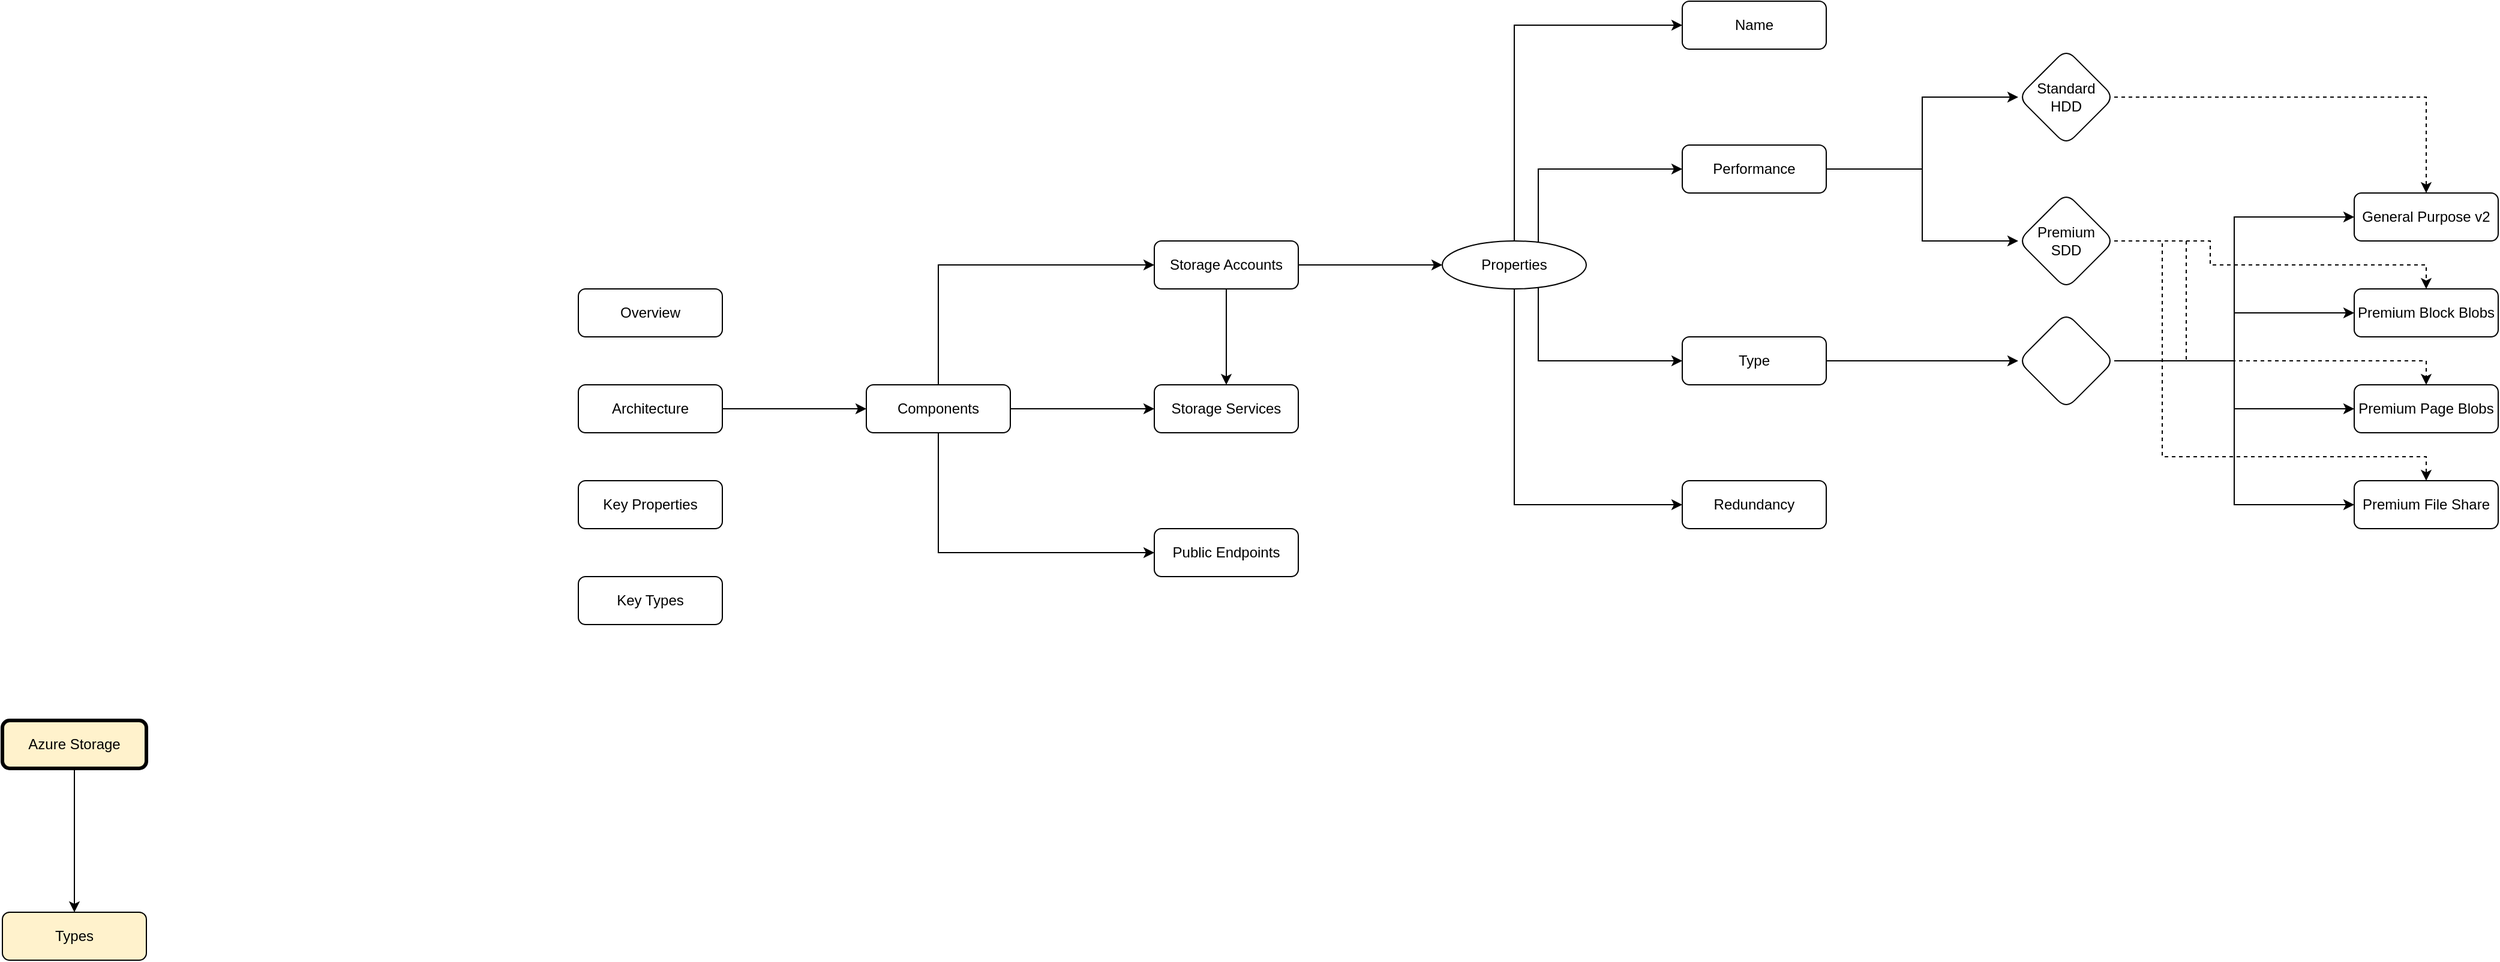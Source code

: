 <mxfile version="24.9.1" pages="3">
  <diagram name="Page-1" id="glysZnFxbkq1BgOJw1s-">
    <mxGraphModel dx="2074" dy="2032" grid="1" gridSize="10" guides="1" tooltips="1" connect="1" arrows="1" fold="1" page="1" pageScale="1" pageWidth="1100" pageHeight="850" math="0" shadow="0">
      <root>
        <mxCell id="0" />
        <mxCell id="1" parent="0" />
        <mxCell id="zMTPzyj43wh1Darj2Y3F-7" value="" style="edgeStyle=orthogonalEdgeStyle;rounded=0;orthogonalLoop=1;jettySize=auto;html=1;fontFamily=Helvetica;fontSize=12;fontColor=default;" edge="1" parent="1" source="zMTPzyj43wh1Darj2Y3F-1" target="zMTPzyj43wh1Darj2Y3F-6">
          <mxGeometry relative="1" as="geometry" />
        </mxCell>
        <mxCell id="zMTPzyj43wh1Darj2Y3F-1" value="Azure Storage" style="rounded=1;whiteSpace=wrap;html=1;fillColor=#fff2cc;strokeColor=#000000;strokeWidth=3;" vertex="1" parent="1">
          <mxGeometry x="480" y="360" width="120" height="40" as="geometry" />
        </mxCell>
        <mxCell id="zMTPzyj43wh1Darj2Y3F-2" value="Overview" style="rounded=1;whiteSpace=wrap;html=1;" vertex="1" parent="1">
          <mxGeometry x="960" width="120" height="40" as="geometry" />
        </mxCell>
        <mxCell id="zMTPzyj43wh1Darj2Y3F-9" value="" style="edgeStyle=orthogonalEdgeStyle;rounded=0;orthogonalLoop=1;jettySize=auto;html=1;fontFamily=Helvetica;fontSize=12;fontColor=default;" edge="1" parent="1" source="zMTPzyj43wh1Darj2Y3F-3" target="zMTPzyj43wh1Darj2Y3F-8">
          <mxGeometry relative="1" as="geometry" />
        </mxCell>
        <mxCell id="zMTPzyj43wh1Darj2Y3F-3" value="Architecture" style="rounded=1;whiteSpace=wrap;html=1;" vertex="1" parent="1">
          <mxGeometry x="960" y="80" width="120" height="40" as="geometry" />
        </mxCell>
        <mxCell id="zMTPzyj43wh1Darj2Y3F-4" value="Key Properties" style="rounded=1;whiteSpace=wrap;html=1;" vertex="1" parent="1">
          <mxGeometry x="960" y="160" width="120" height="40" as="geometry" />
        </mxCell>
        <mxCell id="zMTPzyj43wh1Darj2Y3F-5" value="Key Types" style="rounded=1;whiteSpace=wrap;html=1;" vertex="1" parent="1">
          <mxGeometry x="960" y="240" width="120" height="40" as="geometry" />
        </mxCell>
        <mxCell id="zMTPzyj43wh1Darj2Y3F-6" value="Types" style="whiteSpace=wrap;html=1;fillColor=#fff2cc;strokeColor=#000000;rounded=1;strokeWidth=1;" vertex="1" parent="1">
          <mxGeometry x="480" y="520" width="120" height="40" as="geometry" />
        </mxCell>
        <mxCell id="zMTPzyj43wh1Darj2Y3F-11" value="" style="edgeStyle=orthogonalEdgeStyle;rounded=0;orthogonalLoop=1;jettySize=auto;html=1;fontFamily=Helvetica;fontSize=12;fontColor=default;" edge="1" parent="1" source="zMTPzyj43wh1Darj2Y3F-8" target="zMTPzyj43wh1Darj2Y3F-10">
          <mxGeometry relative="1" as="geometry">
            <Array as="points">
              <mxPoint x="1260" y="-20" />
            </Array>
          </mxGeometry>
        </mxCell>
        <mxCell id="zMTPzyj43wh1Darj2Y3F-14" style="edgeStyle=orthogonalEdgeStyle;rounded=0;orthogonalLoop=1;jettySize=auto;html=1;fontFamily=Helvetica;fontSize=12;fontColor=default;" edge="1" parent="1" source="zMTPzyj43wh1Darj2Y3F-8" target="zMTPzyj43wh1Darj2Y3F-12">
          <mxGeometry relative="1" as="geometry" />
        </mxCell>
        <mxCell id="zMTPzyj43wh1Darj2Y3F-17" style="edgeStyle=orthogonalEdgeStyle;rounded=0;orthogonalLoop=1;jettySize=auto;html=1;entryX=0;entryY=0.5;entryDx=0;entryDy=0;fontFamily=Helvetica;fontSize=12;fontColor=default;" edge="1" parent="1" source="zMTPzyj43wh1Darj2Y3F-8" target="zMTPzyj43wh1Darj2Y3F-15">
          <mxGeometry relative="1" as="geometry">
            <Array as="points">
              <mxPoint x="1260" y="220" />
            </Array>
          </mxGeometry>
        </mxCell>
        <mxCell id="zMTPzyj43wh1Darj2Y3F-8" value="Components" style="whiteSpace=wrap;html=1;rounded=1;" vertex="1" parent="1">
          <mxGeometry x="1200" y="80" width="120" height="40" as="geometry" />
        </mxCell>
        <mxCell id="zMTPzyj43wh1Darj2Y3F-13" style="edgeStyle=orthogonalEdgeStyle;rounded=0;orthogonalLoop=1;jettySize=auto;html=1;fontFamily=Helvetica;fontSize=12;fontColor=default;" edge="1" parent="1" source="zMTPzyj43wh1Darj2Y3F-10" target="zMTPzyj43wh1Darj2Y3F-12">
          <mxGeometry relative="1" as="geometry" />
        </mxCell>
        <mxCell id="zMTPzyj43wh1Darj2Y3F-19" value="" style="edgeStyle=orthogonalEdgeStyle;rounded=0;orthogonalLoop=1;jettySize=auto;html=1;fontFamily=Helvetica;fontSize=12;fontColor=default;" edge="1" parent="1" source="zMTPzyj43wh1Darj2Y3F-10" target="zMTPzyj43wh1Darj2Y3F-18">
          <mxGeometry relative="1" as="geometry" />
        </mxCell>
        <mxCell id="zMTPzyj43wh1Darj2Y3F-10" value="Storage Accounts" style="whiteSpace=wrap;html=1;rounded=1;" vertex="1" parent="1">
          <mxGeometry x="1440" y="-40" width="120" height="40" as="geometry" />
        </mxCell>
        <mxCell id="zMTPzyj43wh1Darj2Y3F-12" value="Storage Services" style="whiteSpace=wrap;html=1;rounded=1;" vertex="1" parent="1">
          <mxGeometry x="1440" y="80" width="120" height="40" as="geometry" />
        </mxCell>
        <mxCell id="zMTPzyj43wh1Darj2Y3F-15" value="Public Endpoints" style="whiteSpace=wrap;html=1;rounded=1;" vertex="1" parent="1">
          <mxGeometry x="1440" y="200" width="120" height="40" as="geometry" />
        </mxCell>
        <mxCell id="zMTPzyj43wh1Darj2Y3F-25" style="edgeStyle=orthogonalEdgeStyle;rounded=0;orthogonalLoop=1;jettySize=auto;html=1;entryX=0;entryY=0.5;entryDx=0;entryDy=0;fontFamily=Helvetica;fontSize=12;fontColor=default;" edge="1" parent="1" source="zMTPzyj43wh1Darj2Y3F-18" target="zMTPzyj43wh1Darj2Y3F-20">
          <mxGeometry relative="1" as="geometry">
            <Array as="points">
              <mxPoint x="1740" y="-220" />
            </Array>
          </mxGeometry>
        </mxCell>
        <mxCell id="zMTPzyj43wh1Darj2Y3F-26" style="edgeStyle=orthogonalEdgeStyle;rounded=0;orthogonalLoop=1;jettySize=auto;html=1;entryX=0;entryY=0.5;entryDx=0;entryDy=0;fontFamily=Helvetica;fontSize=12;fontColor=default;" edge="1" parent="1" source="zMTPzyj43wh1Darj2Y3F-18" target="zMTPzyj43wh1Darj2Y3F-22">
          <mxGeometry relative="1" as="geometry">
            <Array as="points">
              <mxPoint x="1760" y="-100" />
            </Array>
          </mxGeometry>
        </mxCell>
        <mxCell id="zMTPzyj43wh1Darj2Y3F-27" style="edgeStyle=orthogonalEdgeStyle;rounded=0;orthogonalLoop=1;jettySize=auto;html=1;entryX=0;entryY=0.5;entryDx=0;entryDy=0;fontFamily=Helvetica;fontSize=12;fontColor=default;" edge="1" parent="1" source="zMTPzyj43wh1Darj2Y3F-18" target="zMTPzyj43wh1Darj2Y3F-23">
          <mxGeometry relative="1" as="geometry">
            <Array as="points">
              <mxPoint x="1760" y="60" />
            </Array>
          </mxGeometry>
        </mxCell>
        <mxCell id="zMTPzyj43wh1Darj2Y3F-28" style="edgeStyle=orthogonalEdgeStyle;rounded=0;orthogonalLoop=1;jettySize=auto;html=1;entryX=0;entryY=0.5;entryDx=0;entryDy=0;fontFamily=Helvetica;fontSize=12;fontColor=default;" edge="1" parent="1" source="zMTPzyj43wh1Darj2Y3F-18" target="zMTPzyj43wh1Darj2Y3F-24">
          <mxGeometry relative="1" as="geometry">
            <Array as="points">
              <mxPoint x="1740" y="180" />
            </Array>
          </mxGeometry>
        </mxCell>
        <mxCell id="zMTPzyj43wh1Darj2Y3F-18" value="Properties" style="ellipse;whiteSpace=wrap;html=1;rounded=1;" vertex="1" parent="1">
          <mxGeometry x="1680" y="-40" width="120" height="40" as="geometry" />
        </mxCell>
        <mxCell id="zMTPzyj43wh1Darj2Y3F-20" value="Name" style="whiteSpace=wrap;html=1;rounded=1;" vertex="1" parent="1">
          <mxGeometry x="1880" y="-240" width="120" height="40" as="geometry" />
        </mxCell>
        <mxCell id="zMTPzyj43wh1Darj2Y3F-30" value="" style="edgeStyle=orthogonalEdgeStyle;rounded=0;orthogonalLoop=1;jettySize=auto;html=1;fontFamily=Helvetica;fontSize=12;fontColor=default;" edge="1" parent="1" source="zMTPzyj43wh1Darj2Y3F-22" target="zMTPzyj43wh1Darj2Y3F-29">
          <mxGeometry relative="1" as="geometry" />
        </mxCell>
        <mxCell id="zMTPzyj43wh1Darj2Y3F-32" value="" style="edgeStyle=orthogonalEdgeStyle;rounded=0;orthogonalLoop=1;jettySize=auto;html=1;fontFamily=Helvetica;fontSize=12;fontColor=default;" edge="1" parent="1" source="zMTPzyj43wh1Darj2Y3F-22" target="zMTPzyj43wh1Darj2Y3F-31">
          <mxGeometry relative="1" as="geometry" />
        </mxCell>
        <mxCell id="zMTPzyj43wh1Darj2Y3F-22" value="Performance" style="whiteSpace=wrap;html=1;rounded=1;" vertex="1" parent="1">
          <mxGeometry x="1880" y="-120" width="120" height="40" as="geometry" />
        </mxCell>
        <mxCell id="zMTPzyj43wh1Darj2Y3F-34" value="" style="edgeStyle=orthogonalEdgeStyle;rounded=0;orthogonalLoop=1;jettySize=auto;html=1;fontFamily=Helvetica;fontSize=12;fontColor=default;" edge="1" parent="1" source="zMTPzyj43wh1Darj2Y3F-23" target="zMTPzyj43wh1Darj2Y3F-33">
          <mxGeometry relative="1" as="geometry" />
        </mxCell>
        <mxCell id="zMTPzyj43wh1Darj2Y3F-23" value="Type" style="whiteSpace=wrap;html=1;rounded=1;" vertex="1" parent="1">
          <mxGeometry x="1880" y="40" width="120" height="40" as="geometry" />
        </mxCell>
        <mxCell id="zMTPzyj43wh1Darj2Y3F-24" value="Redundancy" style="whiteSpace=wrap;html=1;rounded=1;" vertex="1" parent="1">
          <mxGeometry x="1880" y="160" width="120" height="40" as="geometry" />
        </mxCell>
        <mxCell id="zMTPzyj43wh1Darj2Y3F-45" style="edgeStyle=orthogonalEdgeStyle;rounded=0;orthogonalLoop=1;jettySize=auto;html=1;entryX=0.5;entryY=0;entryDx=0;entryDy=0;fontFamily=Helvetica;fontSize=12;fontColor=default;dashed=1;" edge="1" parent="1" source="zMTPzyj43wh1Darj2Y3F-29" target="zMTPzyj43wh1Darj2Y3F-35">
          <mxGeometry relative="1" as="geometry" />
        </mxCell>
        <mxCell id="zMTPzyj43wh1Darj2Y3F-29" value="Standard&lt;br&gt;HDD" style="rhombus;whiteSpace=wrap;html=1;rounded=1;" vertex="1" parent="1">
          <mxGeometry x="2160" y="-200" width="80" height="80" as="geometry" />
        </mxCell>
        <mxCell id="zMTPzyj43wh1Darj2Y3F-46" style="edgeStyle=orthogonalEdgeStyle;rounded=0;orthogonalLoop=1;jettySize=auto;html=1;entryX=0.5;entryY=0;entryDx=0;entryDy=0;fontFamily=Helvetica;fontSize=12;fontColor=default;exitX=1;exitY=0.5;exitDx=0;exitDy=0;jumpStyle=arc;dashed=1;" edge="1" parent="1" source="zMTPzyj43wh1Darj2Y3F-31" target="zMTPzyj43wh1Darj2Y3F-38">
          <mxGeometry relative="1" as="geometry">
            <Array as="points">
              <mxPoint x="2320" y="-40" />
              <mxPoint x="2320" y="-20" />
              <mxPoint x="2500" y="-20" />
            </Array>
          </mxGeometry>
        </mxCell>
        <mxCell id="zMTPzyj43wh1Darj2Y3F-47" style="edgeStyle=orthogonalEdgeStyle;rounded=0;orthogonalLoop=1;jettySize=auto;html=1;fontFamily=Helvetica;fontSize=12;fontColor=default;jumpStyle=arc;dashed=1;" edge="1" parent="1" source="zMTPzyj43wh1Darj2Y3F-31" target="zMTPzyj43wh1Darj2Y3F-39">
          <mxGeometry relative="1" as="geometry">
            <Array as="points">
              <mxPoint x="2300" y="-40" />
              <mxPoint x="2300" y="60" />
              <mxPoint x="2500" y="60" />
            </Array>
          </mxGeometry>
        </mxCell>
        <mxCell id="zMTPzyj43wh1Darj2Y3F-48" style="edgeStyle=orthogonalEdgeStyle;rounded=0;orthogonalLoop=1;jettySize=auto;html=1;fontFamily=Helvetica;fontSize=12;fontColor=default;jumpStyle=arc;dashed=1;jumpSize=96;" edge="1" parent="1" source="zMTPzyj43wh1Darj2Y3F-31" target="zMTPzyj43wh1Darj2Y3F-40">
          <mxGeometry relative="1" as="geometry">
            <Array as="points">
              <mxPoint x="2280" y="-40" />
              <mxPoint x="2280" y="140" />
              <mxPoint x="2500" y="140" />
            </Array>
          </mxGeometry>
        </mxCell>
        <mxCell id="zMTPzyj43wh1Darj2Y3F-31" value="Premium &lt;br&gt;SDD" style="rhombus;whiteSpace=wrap;html=1;rounded=1;" vertex="1" parent="1">
          <mxGeometry x="2160" y="-80" width="80" height="80" as="geometry" />
        </mxCell>
        <mxCell id="zMTPzyj43wh1Darj2Y3F-41" style="edgeStyle=orthogonalEdgeStyle;rounded=0;orthogonalLoop=1;jettySize=auto;html=1;entryX=0;entryY=0.5;entryDx=0;entryDy=0;fontFamily=Helvetica;fontSize=12;fontColor=default;" edge="1" parent="1" source="zMTPzyj43wh1Darj2Y3F-33" target="zMTPzyj43wh1Darj2Y3F-35">
          <mxGeometry relative="1" as="geometry" />
        </mxCell>
        <mxCell id="zMTPzyj43wh1Darj2Y3F-42" style="edgeStyle=orthogonalEdgeStyle;rounded=0;orthogonalLoop=1;jettySize=auto;html=1;entryX=0;entryY=0.5;entryDx=0;entryDy=0;fontFamily=Helvetica;fontSize=12;fontColor=default;" edge="1" parent="1" source="zMTPzyj43wh1Darj2Y3F-33" target="zMTPzyj43wh1Darj2Y3F-40">
          <mxGeometry relative="1" as="geometry" />
        </mxCell>
        <mxCell id="zMTPzyj43wh1Darj2Y3F-43" style="edgeStyle=orthogonalEdgeStyle;rounded=0;orthogonalLoop=1;jettySize=auto;html=1;entryX=0;entryY=0.5;entryDx=0;entryDy=0;fontFamily=Helvetica;fontSize=12;fontColor=default;" edge="1" parent="1" source="zMTPzyj43wh1Darj2Y3F-33" target="zMTPzyj43wh1Darj2Y3F-38">
          <mxGeometry relative="1" as="geometry" />
        </mxCell>
        <mxCell id="zMTPzyj43wh1Darj2Y3F-44" style="edgeStyle=orthogonalEdgeStyle;rounded=0;orthogonalLoop=1;jettySize=auto;html=1;entryX=0;entryY=0.5;entryDx=0;entryDy=0;fontFamily=Helvetica;fontSize=12;fontColor=default;" edge="1" parent="1" source="zMTPzyj43wh1Darj2Y3F-33" target="zMTPzyj43wh1Darj2Y3F-39">
          <mxGeometry relative="1" as="geometry" />
        </mxCell>
        <mxCell id="zMTPzyj43wh1Darj2Y3F-33" value="" style="rhombus;whiteSpace=wrap;html=1;rounded=1;" vertex="1" parent="1">
          <mxGeometry x="2160" y="20" width="80" height="80" as="geometry" />
        </mxCell>
        <mxCell id="zMTPzyj43wh1Darj2Y3F-35" value="General Purpose v2" style="whiteSpace=wrap;html=1;rounded=1;" vertex="1" parent="1">
          <mxGeometry x="2440" y="-80" width="120" height="40" as="geometry" />
        </mxCell>
        <mxCell id="zMTPzyj43wh1Darj2Y3F-38" value="Premium Block Blobs" style="whiteSpace=wrap;html=1;rounded=1;" vertex="1" parent="1">
          <mxGeometry x="2440" width="120" height="40" as="geometry" />
        </mxCell>
        <mxCell id="zMTPzyj43wh1Darj2Y3F-39" value="Premium Page Blobs" style="whiteSpace=wrap;html=1;rounded=1;" vertex="1" parent="1">
          <mxGeometry x="2440" y="80" width="120" height="40" as="geometry" />
        </mxCell>
        <mxCell id="zMTPzyj43wh1Darj2Y3F-40" value="Premium File Share" style="whiteSpace=wrap;html=1;rounded=1;" vertex="1" parent="1">
          <mxGeometry x="2440" y="160" width="120" height="40" as="geometry" />
        </mxCell>
      </root>
    </mxGraphModel>
  </diagram>
  <diagram id="IRWc3lRuoqyWzxZwGpI0" name="Azure Storage Account">
    <mxGraphModel dx="2307" dy="1659" grid="1" gridSize="10" guides="1" tooltips="1" connect="1" arrows="1" fold="1" page="1" pageScale="1" pageWidth="1100" pageHeight="850" background="none" math="0" shadow="0">
      <root>
        <mxCell id="0" />
        <mxCell id="1" parent="0" />
        <mxCell id="EPBGdcF4mttxsyj3LN69-3" value="" style="edgeStyle=orthogonalEdgeStyle;rounded=0;orthogonalLoop=1;jettySize=auto;html=1;fontFamily=Helvetica;fontSize=12;fontColor=default;labelBackgroundColor=none;" edge="1" parent="1" source="EPBGdcF4mttxsyj3LN69-1" target="EPBGdcF4mttxsyj3LN69-2">
          <mxGeometry relative="1" as="geometry" />
        </mxCell>
        <mxCell id="EPBGdcF4mttxsyj3LN69-17" value="" style="edgeStyle=orthogonalEdgeStyle;rounded=0;orthogonalLoop=1;jettySize=auto;html=1;fontFamily=Helvetica;fontSize=12;fontColor=default;labelBackgroundColor=none;" edge="1" parent="1" source="EPBGdcF4mttxsyj3LN69-1" target="EPBGdcF4mttxsyj3LN69-16">
          <mxGeometry relative="1" as="geometry" />
        </mxCell>
        <mxCell id="EPBGdcF4mttxsyj3LN69-29" value="" style="edgeStyle=orthogonalEdgeStyle;rounded=0;orthogonalLoop=1;jettySize=auto;html=1;fontFamily=Helvetica;fontSize=12;fontColor=default;labelBackgroundColor=none;" edge="1" parent="1" source="EPBGdcF4mttxsyj3LN69-1" target="EPBGdcF4mttxsyj3LN69-28">
          <mxGeometry relative="1" as="geometry" />
        </mxCell>
        <mxCell id="EPBGdcF4mttxsyj3LN69-40" value="" style="edgeStyle=orthogonalEdgeStyle;rounded=0;orthogonalLoop=1;jettySize=auto;html=1;fontFamily=Helvetica;fontSize=12;fontColor=default;labelBackgroundColor=none;" edge="1" parent="1" source="EPBGdcF4mttxsyj3LN69-1" target="EPBGdcF4mttxsyj3LN69-39">
          <mxGeometry relative="1" as="geometry" />
        </mxCell>
        <UserObject label="&lt;font style=&quot;font-size: 20px;&quot; data-font-src=&quot;https://fonts.googleapis.com/css?family=Rubik&quot; face=&quot;Rubik&quot;&gt;Azure Storage Account&lt;br&gt;&lt;/font&gt;" tooltip="Foundational component in Azure that provides a namespace to store data objects. &#xa;&#xa;It serve as a container for all Azure Storage Services, Including:-&#xa;Blob Storage&#xa;File Storage&#xa;Table Storage&#xa;Queue Storage&#xa;Disk Storage&#xa;&#xa;A storage account is used to managed and organise your storage resources, define access policies, and monitor usage. " id="EPBGdcF4mttxsyj3LN69-1">
          <mxCell style="rounded=1;whiteSpace=wrap;html=1;strokeColor=#666666;strokeWidth=1;align=center;verticalAlign=middle;fontFamily=Helvetica;fontSize=12;fontColor=default;fillColor=#f5f5f5;labelBackgroundColor=none;labelBorderColor=none;" vertex="1" parent="1">
            <mxGeometry x="440" y="360" width="199" height="80" as="geometry" />
          </mxCell>
        </UserObject>
        <mxCell id="EPBGdcF4mttxsyj3LN69-5" value="" style="edgeStyle=orthogonalEdgeStyle;rounded=0;orthogonalLoop=1;jettySize=auto;html=1;fontFamily=Helvetica;fontSize=12;fontColor=default;labelBackgroundColor=none;" edge="1" parent="1" source="EPBGdcF4mttxsyj3LN69-2" target="EPBGdcF4mttxsyj3LN69-4">
          <mxGeometry relative="1" as="geometry" />
        </mxCell>
        <mxCell id="EPBGdcF4mttxsyj3LN69-7" value="" style="edgeStyle=orthogonalEdgeStyle;rounded=0;orthogonalLoop=1;jettySize=auto;html=1;fontFamily=Helvetica;fontSize=12;fontColor=default;labelBackgroundColor=none;" edge="1" parent="1" source="EPBGdcF4mttxsyj3LN69-2" target="EPBGdcF4mttxsyj3LN69-6">
          <mxGeometry relative="1" as="geometry" />
        </mxCell>
        <mxCell id="EPBGdcF4mttxsyj3LN69-9" value="" style="edgeStyle=orthogonalEdgeStyle;rounded=0;orthogonalLoop=1;jettySize=auto;html=1;fontFamily=Helvetica;fontSize=12;fontColor=default;labelBackgroundColor=none;" edge="1" parent="1" source="EPBGdcF4mttxsyj3LN69-2" target="EPBGdcF4mttxsyj3LN69-8">
          <mxGeometry relative="1" as="geometry" />
        </mxCell>
        <mxCell id="EPBGdcF4mttxsyj3LN69-13" value="" style="edgeStyle=orthogonalEdgeStyle;rounded=0;orthogonalLoop=1;jettySize=auto;html=1;fontFamily=Helvetica;fontSize=12;fontColor=default;labelBackgroundColor=none;" edge="1" parent="1" source="EPBGdcF4mttxsyj3LN69-2" target="EPBGdcF4mttxsyj3LN69-12">
          <mxGeometry relative="1" as="geometry" />
        </mxCell>
        <mxCell id="EPBGdcF4mttxsyj3LN69-15" style="edgeStyle=orthogonalEdgeStyle;rounded=0;orthogonalLoop=1;jettySize=auto;html=1;entryX=0.5;entryY=1;entryDx=0;entryDy=0;fontFamily=Helvetica;fontSize=12;fontColor=default;labelBackgroundColor=none;" edge="1" parent="1" source="EPBGdcF4mttxsyj3LN69-2" target="EPBGdcF4mttxsyj3LN69-10">
          <mxGeometry relative="1" as="geometry" />
        </mxCell>
        <mxCell id="EPBGdcF4mttxsyj3LN69-2" value="Key Features" style="whiteSpace=wrap;html=1;fillColor=#f5f5f5;strokeColor=#666666;fontColor=default;rounded=1;strokeWidth=1;labelBackgroundColor=none;labelBorderColor=none;" vertex="1" parent="1">
          <mxGeometry x="480" y="200" width="120" height="40" as="geometry" />
        </mxCell>
        <UserObject label="Unified NameSpace" tooltip="Provides a unique URL endpoint for accessing storage services.&#xa;&#xa;https://storageaccountname.blob.core.windows.net" id="EPBGdcF4mttxsyj3LN69-4">
          <mxCell style="whiteSpace=wrap;html=1;fillColor=#f5f5f5;strokeColor=#666666;fontColor=default;rounded=1;strokeWidth=1;labelBackgroundColor=none;labelBorderColor=none;" vertex="1" parent="1">
            <mxGeometry x="-360" y="40" width="120" height="40" as="geometry" />
          </mxCell>
        </UserObject>
        <mxCell id="EPBGdcF4mttxsyj3LN69-54" value="" style="edgeStyle=orthogonalEdgeStyle;rounded=0;orthogonalLoop=1;jettySize=auto;html=1;fontFamily=Helvetica;fontSize=12;fontColor=default;labelBackgroundColor=none;" edge="1" parent="1" source="EPBGdcF4mttxsyj3LN69-6" target="EPBGdcF4mttxsyj3LN69-53">
          <mxGeometry relative="1" as="geometry" />
        </mxCell>
        <mxCell id="EPBGdcF4mttxsyj3LN69-6" value="Scalability &amp;amp; Performance " style="whiteSpace=wrap;html=1;fillColor=#f5f5f5;strokeColor=#666666;fontColor=default;rounded=1;strokeWidth=1;labelBackgroundColor=none;labelBorderColor=none;" vertex="1" parent="1">
          <mxGeometry x="-40" y="40" width="120" height="40" as="geometry" />
        </mxCell>
        <mxCell id="EPBGdcF4mttxsyj3LN69-48" style="edgeStyle=orthogonalEdgeStyle;rounded=0;orthogonalLoop=1;jettySize=auto;html=1;fontFamily=Helvetica;fontSize=12;fontColor=default;labelBackgroundColor=none;" edge="1" parent="1" source="EPBGdcF4mttxsyj3LN69-8" target="EPBGdcF4mttxsyj3LN69-32">
          <mxGeometry relative="1" as="geometry" />
        </mxCell>
        <mxCell id="EPBGdcF4mttxsyj3LN69-50" style="edgeStyle=orthogonalEdgeStyle;rounded=0;orthogonalLoop=1;jettySize=auto;html=1;fontFamily=Helvetica;fontSize=12;fontColor=default;labelBackgroundColor=none;" edge="1" parent="1" source="EPBGdcF4mttxsyj3LN69-8" target="EPBGdcF4mttxsyj3LN69-33">
          <mxGeometry relative="1" as="geometry" />
        </mxCell>
        <mxCell id="EPBGdcF4mttxsyj3LN69-51" style="edgeStyle=orthogonalEdgeStyle;rounded=0;orthogonalLoop=1;jettySize=auto;html=1;fontFamily=Helvetica;fontSize=12;fontColor=default;labelBackgroundColor=none;" edge="1" parent="1" source="EPBGdcF4mttxsyj3LN69-8" target="EPBGdcF4mttxsyj3LN69-34">
          <mxGeometry relative="1" as="geometry" />
        </mxCell>
        <mxCell id="EPBGdcF4mttxsyj3LN69-52" style="edgeStyle=orthogonalEdgeStyle;rounded=0;orthogonalLoop=1;jettySize=auto;html=1;entryX=0.5;entryY=1;entryDx=0;entryDy=0;fontFamily=Helvetica;fontSize=12;fontColor=default;labelBackgroundColor=none;" edge="1" parent="1" source="EPBGdcF4mttxsyj3LN69-8" target="EPBGdcF4mttxsyj3LN69-30">
          <mxGeometry relative="1" as="geometry" />
        </mxCell>
        <mxCell id="EPBGdcF4mttxsyj3LN69-8" value="Data Redundancy" style="whiteSpace=wrap;html=1;fillColor=#f5f5f5;strokeColor=#666666;fontColor=default;rounded=1;strokeWidth=1;labelBackgroundColor=none;labelBorderColor=none;" vertex="1" parent="1">
          <mxGeometry x="480" y="40" width="120" height="40" as="geometry" />
        </mxCell>
        <mxCell id="EPBGdcF4mttxsyj3LN69-67" value="" style="edgeStyle=orthogonalEdgeStyle;rounded=0;orthogonalLoop=1;jettySize=auto;html=1;fontFamily=Helvetica;fontSize=12;fontColor=default;labelBackgroundColor=none;" edge="1" parent="1" source="EPBGdcF4mttxsyj3LN69-10" target="EPBGdcF4mttxsyj3LN69-66">
          <mxGeometry relative="1" as="geometry" />
        </mxCell>
        <mxCell id="EPBGdcF4mttxsyj3LN69-71" value="" style="edgeStyle=orthogonalEdgeStyle;rounded=0;orthogonalLoop=1;jettySize=auto;html=1;fontFamily=Helvetica;fontSize=12;fontColor=default;labelBackgroundColor=none;" edge="1" parent="1" source="EPBGdcF4mttxsyj3LN69-10" target="EPBGdcF4mttxsyj3LN69-70">
          <mxGeometry relative="1" as="geometry" />
        </mxCell>
        <mxCell id="EPBGdcF4mttxsyj3LN69-10" value="Flexible Access Mode" style="whiteSpace=wrap;html=1;fillColor=#f5f5f5;strokeColor=#666666;fontColor=default;rounded=1;strokeWidth=1;labelBackgroundColor=none;labelBorderColor=none;" vertex="1" parent="1">
          <mxGeometry x="960" y="40" width="120" height="40" as="geometry" />
        </mxCell>
        <mxCell id="EPBGdcF4mttxsyj3LN69-14" value="" style="edgeStyle=orthogonalEdgeStyle;rounded=0;orthogonalLoop=1;jettySize=auto;html=1;fontFamily=Helvetica;fontSize=12;fontColor=default;labelBackgroundColor=none;" edge="1" parent="1" source="EPBGdcF4mttxsyj3LN69-2" target="EPBGdcF4mttxsyj3LN69-12">
          <mxGeometry relative="1" as="geometry">
            <mxPoint x="600" y="220" as="sourcePoint" />
            <mxPoint x="980" y="80" as="targetPoint" />
          </mxGeometry>
        </mxCell>
        <mxCell id="EPBGdcF4mttxsyj3LN69-12" value="Monitoring and Analytics" style="whiteSpace=wrap;html=1;fillColor=#f5f5f5;strokeColor=#666666;fontColor=default;rounded=1;strokeWidth=1;labelBackgroundColor=none;labelBorderColor=none;" vertex="1" parent="1">
          <mxGeometry x="1280" y="40" width="120" height="40" as="geometry" />
        </mxCell>
        <mxCell id="EPBGdcF4mttxsyj3LN69-19" value="" style="edgeStyle=orthogonalEdgeStyle;rounded=0;orthogonalLoop=1;jettySize=auto;html=1;fontFamily=Helvetica;fontSize=12;fontColor=default;labelBackgroundColor=none;" edge="1" parent="1" source="EPBGdcF4mttxsyj3LN69-16" target="EPBGdcF4mttxsyj3LN69-18">
          <mxGeometry relative="1" as="geometry" />
        </mxCell>
        <mxCell id="EPBGdcF4mttxsyj3LN69-24" style="edgeStyle=orthogonalEdgeStyle;rounded=0;orthogonalLoop=1;jettySize=auto;html=1;entryX=0.5;entryY=0;entryDx=0;entryDy=0;fontFamily=Helvetica;fontSize=12;fontColor=default;labelBackgroundColor=none;" edge="1" parent="1" source="EPBGdcF4mttxsyj3LN69-16" target="EPBGdcF4mttxsyj3LN69-21">
          <mxGeometry relative="1" as="geometry" />
        </mxCell>
        <mxCell id="EPBGdcF4mttxsyj3LN69-25" style="edgeStyle=orthogonalEdgeStyle;rounded=0;orthogonalLoop=1;jettySize=auto;html=1;fontFamily=Helvetica;fontSize=12;fontColor=default;labelBackgroundColor=none;" edge="1" parent="1" source="EPBGdcF4mttxsyj3LN69-16" target="EPBGdcF4mttxsyj3LN69-20">
          <mxGeometry relative="1" as="geometry" />
        </mxCell>
        <mxCell id="EPBGdcF4mttxsyj3LN69-26" style="edgeStyle=orthogonalEdgeStyle;rounded=0;orthogonalLoop=1;jettySize=auto;html=1;fontFamily=Helvetica;fontSize=12;fontColor=default;labelBackgroundColor=none;" edge="1" parent="1" source="EPBGdcF4mttxsyj3LN69-16" target="EPBGdcF4mttxsyj3LN69-22">
          <mxGeometry relative="1" as="geometry" />
        </mxCell>
        <mxCell id="EPBGdcF4mttxsyj3LN69-27" style="edgeStyle=orthogonalEdgeStyle;rounded=0;orthogonalLoop=1;jettySize=auto;html=1;fontFamily=Helvetica;fontSize=12;fontColor=default;labelBackgroundColor=none;" edge="1" parent="1" source="EPBGdcF4mttxsyj3LN69-16" target="EPBGdcF4mttxsyj3LN69-23">
          <mxGeometry relative="1" as="geometry" />
        </mxCell>
        <mxCell id="EPBGdcF4mttxsyj3LN69-16" value="Types of Storage Accounts" style="whiteSpace=wrap;html=1;fillColor=#f5f5f5;strokeColor=#666666;fontColor=default;rounded=1;strokeWidth=1;labelBackgroundColor=none;labelBorderColor=none;" vertex="1" parent="1">
          <mxGeometry x="479.5" y="560" width="120" height="40" as="geometry" />
        </mxCell>
        <UserObject label="General Purpose v2" tooltip="Standard general-purpose v2&#xa;&#xa;Storage Type :&#xa;Blob Storage (including Data Lake Storage1), &#xa;Queue Storage, &#xa;Table Storage, and &#xa;Azure Files &#x9;&#xa;&#xa;Redundancy:-&#xa;Locally redundant storage (LRS) / geo-redundant storage (GRS) / &#xa;read-access geo-redundant storage (RA-GRS)&#xa;&#xa;Zone-redundant storage (ZRS) / &#xa;geo-zone-redundant storage (GZRS) / read-access geo-zone-redundant storage (RA-GZRS)&#xa;&#xa;Standard storage account type for blobs, file shares, queues, and tables. Recommended for most scenarios using Azure Storage. If you want support for network file system (NFS) in Azure Files, use the premium file shares account type." id="EPBGdcF4mttxsyj3LN69-18">
          <mxCell style="whiteSpace=wrap;html=1;fillColor=#d5e8d4;strokeColor=#82b366;rounded=1;strokeWidth=1;labelBackgroundColor=none;labelBorderColor=none;fillStyle=cross-hatch;gradientColor=none;" vertex="1" parent="1">
            <mxGeometry x="80" y="720" width="120" height="40" as="geometry" />
          </mxCell>
        </UserObject>
        <UserObject label="General Purpose v1" tooltip="Older Version and for legacy use.&#xa;&#xa;Supports:-&#xa;Blob Storage&#xa;File Storage&#xa;Table Storage&#xa;Queue Storage&#xa;&#xa;Lacks Advance features&#xa;" id="EPBGdcF4mttxsyj3LN69-20">
          <mxCell style="whiteSpace=wrap;html=1;fillColor=#f8cecc;strokeColor=#b85450;rounded=1;strokeWidth=1;labelBackgroundColor=none;labelBorderColor=none;" vertex="1" parent="1">
            <mxGeometry x="280" y="720" width="120" height="40" as="geometry" />
          </mxCell>
        </UserObject>
        <UserObject label="Premium Block Blobs" tooltip="Premium block blobs&#xa;Blob Storage (including Data Lake Storage1) &#x9;&#xa;&#xa;Redundancy:-&#xa;LRS&#xa;ZRS&#xa;&#xa;Storage Type:-&#xa;Premium storage account type for block blobs and append blobs. &#xa;&#xa;Use-Case:&#xa;Recommended for scenarios with high transaction rates or that use smaller objects or require consistently low storage latency. Learn more about example workloads." id="EPBGdcF4mttxsyj3LN69-21">
          <mxCell style="whiteSpace=wrap;html=1;fillColor=#d5e8d4;strokeColor=#82b366;rounded=1;strokeWidth=1;labelBackgroundColor=none;labelBorderColor=none;fillStyle=cross-hatch;gradientColor=none;" vertex="1" parent="1">
            <mxGeometry x="480" y="720" width="120" height="40" as="geometry" />
          </mxCell>
        </UserObject>
        <UserObject label="Premium File Shares" tooltip="Premium file shares&#xa;&#xa;Azure Files &#x9;&#xa;&#xa;LRS&#xa;ZRS&#xa;&#xa;Use-case:&#xa;Premium storage account type for file shares only. Recommended for enterprise or high-performance scale applications. Use this account type if you want a storage account that supports both Server Message Block (SMB) and NFS file shares." id="EPBGdcF4mttxsyj3LN69-22">
          <mxCell style="whiteSpace=wrap;html=1;fillColor=#d5e8d4;strokeColor=#82b366;rounded=1;strokeWidth=1;labelBackgroundColor=none;labelBorderColor=none;fillStyle=cross-hatch;gradientColor=none;" vertex="1" parent="1">
            <mxGeometry x="680" y="720" width="120" height="40" as="geometry" />
          </mxCell>
        </UserObject>
        <UserObject label="Premium Page Blob" tooltip="Optimised for low-latency, high-throughput.&#xa;&#xa;Supports:-&#xa;Disk&#xa;Block Blobs&#xa;File Shares&#xa;&#xa;Performance:&#xa;Running DB, Virtual Machines, and High Performance applications&#xa;" id="EPBGdcF4mttxsyj3LN69-23">
          <mxCell style="whiteSpace=wrap;html=1;fillColor=#d5e8d4;strokeColor=#82b366;rounded=1;strokeWidth=1;labelBackgroundColor=none;labelBorderColor=none;fillStyle=cross-hatch;gradientColor=none;" vertex="1" parent="1">
            <mxGeometry x="880" y="720" width="120" height="40" as="geometry" />
          </mxCell>
        </UserObject>
        <mxCell id="EPBGdcF4mttxsyj3LN69-63" style="edgeStyle=orthogonalEdgeStyle;rounded=0;orthogonalLoop=1;jettySize=auto;html=1;fontFamily=Helvetica;fontSize=12;fontColor=default;labelBackgroundColor=none;" edge="1" parent="1" source="EPBGdcF4mttxsyj3LN69-28" target="EPBGdcF4mttxsyj3LN69-61">
          <mxGeometry relative="1" as="geometry" />
        </mxCell>
        <mxCell id="EPBGdcF4mttxsyj3LN69-64" style="edgeStyle=orthogonalEdgeStyle;rounded=0;orthogonalLoop=1;jettySize=auto;html=1;entryX=0;entryY=0.5;entryDx=0;entryDy=0;fontFamily=Helvetica;fontSize=12;fontColor=default;labelBackgroundColor=none;" edge="1" parent="1" source="EPBGdcF4mttxsyj3LN69-28" target="EPBGdcF4mttxsyj3LN69-59">
          <mxGeometry relative="1" as="geometry" />
        </mxCell>
        <mxCell id="EPBGdcF4mttxsyj3LN69-65" style="edgeStyle=orthogonalEdgeStyle;rounded=0;orthogonalLoop=1;jettySize=auto;html=1;entryX=0;entryY=0.5;entryDx=0;entryDy=0;fontFamily=Helvetica;fontSize=12;fontColor=default;labelBackgroundColor=none;" edge="1" parent="1" source="EPBGdcF4mttxsyj3LN69-28" target="EPBGdcF4mttxsyj3LN69-62">
          <mxGeometry relative="1" as="geometry" />
        </mxCell>
        <mxCell id="EPBGdcF4mttxsyj3LN69-28" value="Storage Tiers" style="whiteSpace=wrap;html=1;fillColor=#f5f5f5;strokeColor=#666666;fontColor=default;rounded=1;strokeWidth=1;labelBackgroundColor=none;labelBorderColor=none;" vertex="1" parent="1">
          <mxGeometry x="1200" y="370" width="120" height="60" as="geometry" />
        </mxCell>
        <mxCell id="EPBGdcF4mttxsyj3LN69-30" value="Locally Redundant Storage" style="whiteSpace=wrap;html=1;fillColor=#f5f5f5;strokeColor=#666666;fontColor=default;rounded=1;strokeWidth=1;labelBackgroundColor=none;labelBorderColor=none;" vertex="1" parent="1">
          <mxGeometry x="320" y="-200" width="120" height="40" as="geometry" />
        </mxCell>
        <mxCell id="EPBGdcF4mttxsyj3LN69-32" value="Zone Redundant Storage" style="whiteSpace=wrap;html=1;fillColor=#f5f5f5;strokeColor=#666666;fontColor=default;rounded=1;strokeWidth=1;labelBackgroundColor=none;labelBorderColor=none;" vertex="1" parent="1">
          <mxGeometry x="660" y="-200" width="120" height="40" as="geometry" />
        </mxCell>
        <mxCell id="EPBGdcF4mttxsyj3LN69-33" value="Geo Redundant Storage (GRS)" style="whiteSpace=wrap;html=1;fillColor=#f5f5f5;strokeColor=#666666;fontColor=default;rounded=1;strokeWidth=1;labelBackgroundColor=none;labelBorderColor=none;" vertex="1" parent="1">
          <mxGeometry x="400" y="-320" width="120" height="40" as="geometry" />
        </mxCell>
        <mxCell id="EPBGdcF4mttxsyj3LN69-34" value="&lt;div&gt;Read-Access GRS&lt;/div&gt;&lt;div&gt;(RA-GRS)&lt;br&gt;&lt;/div&gt;" style="whiteSpace=wrap;html=1;fillColor=#f5f5f5;strokeColor=#666666;fontColor=default;rounded=1;strokeWidth=1;labelBackgroundColor=none;labelBorderColor=none;" vertex="1" parent="1">
          <mxGeometry x="560" y="-320" width="120" height="40" as="geometry" />
        </mxCell>
        <mxCell id="EPBGdcF4mttxsyj3LN69-45" style="edgeStyle=orthogonalEdgeStyle;rounded=0;orthogonalLoop=1;jettySize=auto;html=1;entryX=1;entryY=0.5;entryDx=0;entryDy=0;fontFamily=Helvetica;fontSize=12;fontColor=default;labelBackgroundColor=none;" edge="1" parent="1" source="EPBGdcF4mttxsyj3LN69-39" target="EPBGdcF4mttxsyj3LN69-41">
          <mxGeometry relative="1" as="geometry" />
        </mxCell>
        <mxCell id="EPBGdcF4mttxsyj3LN69-46" style="edgeStyle=orthogonalEdgeStyle;rounded=0;orthogonalLoop=1;jettySize=auto;html=1;entryX=1;entryY=0.5;entryDx=0;entryDy=0;fontFamily=Helvetica;fontSize=12;fontColor=default;labelBackgroundColor=none;" edge="1" parent="1" source="EPBGdcF4mttxsyj3LN69-39" target="EPBGdcF4mttxsyj3LN69-44">
          <mxGeometry relative="1" as="geometry" />
        </mxCell>
        <mxCell id="EPBGdcF4mttxsyj3LN69-47" style="edgeStyle=orthogonalEdgeStyle;rounded=0;orthogonalLoop=1;jettySize=auto;html=1;entryX=1;entryY=0.5;entryDx=0;entryDy=0;fontFamily=Helvetica;fontSize=12;fontColor=default;labelBackgroundColor=none;" edge="1" parent="1" source="EPBGdcF4mttxsyj3LN69-39" target="EPBGdcF4mttxsyj3LN69-43">
          <mxGeometry relative="1" as="geometry" />
        </mxCell>
        <mxCell id="EPBGdcF4mttxsyj3LN69-39" value="Security" style="whiteSpace=wrap;html=1;fillColor=#f5f5f5;strokeColor=#666666;fontColor=default;rounded=1;strokeWidth=1;labelBackgroundColor=none;labelBorderColor=none;" vertex="1" parent="1">
          <mxGeometry x="-120" y="370" width="120" height="60" as="geometry" />
        </mxCell>
        <mxCell id="EPBGdcF4mttxsyj3LN69-41" value="Encryption" style="whiteSpace=wrap;html=1;fillColor=#f5f5f5;strokeColor=#666666;fontColor=default;rounded=1;strokeWidth=1;labelBackgroundColor=none;labelBorderColor=none;" vertex="1" parent="1">
          <mxGeometry x="-360" y="260" width="120" height="40" as="geometry" />
        </mxCell>
        <mxCell id="EPBGdcF4mttxsyj3LN69-43" value="Access Control" style="whiteSpace=wrap;html=1;fillColor=#f5f5f5;strokeColor=#666666;fontColor=default;rounded=1;strokeWidth=1;labelBackgroundColor=none;labelBorderColor=none;" vertex="1" parent="1">
          <mxGeometry x="-360" y="380" width="120" height="40" as="geometry" />
        </mxCell>
        <mxCell id="EPBGdcF4mttxsyj3LN69-44" value="Firewalls and Virtual Networks" style="whiteSpace=wrap;html=1;fillColor=#f5f5f5;strokeColor=#666666;fontColor=default;rounded=1;strokeWidth=1;labelBackgroundColor=none;labelBorderColor=none;" vertex="1" parent="1">
          <mxGeometry x="-360" y="500" width="120" height="40" as="geometry" />
        </mxCell>
        <mxCell id="EPBGdcF4mttxsyj3LN69-56" value="" style="edgeStyle=orthogonalEdgeStyle;rounded=0;orthogonalLoop=1;jettySize=auto;html=1;fontFamily=Helvetica;fontSize=12;fontColor=default;labelBackgroundColor=none;" edge="1" parent="1" source="EPBGdcF4mttxsyj3LN69-53" target="EPBGdcF4mttxsyj3LN69-55">
          <mxGeometry relative="1" as="geometry" />
        </mxCell>
        <mxCell id="EPBGdcF4mttxsyj3LN69-58" style="edgeStyle=orthogonalEdgeStyle;rounded=0;orthogonalLoop=1;jettySize=auto;html=1;entryX=0.5;entryY=1;entryDx=0;entryDy=0;fontFamily=Helvetica;fontSize=12;fontColor=default;labelBackgroundColor=none;" edge="1" parent="1" source="EPBGdcF4mttxsyj3LN69-53" target="EPBGdcF4mttxsyj3LN69-57">
          <mxGeometry relative="1" as="geometry" />
        </mxCell>
        <mxCell id="EPBGdcF4mttxsyj3LN69-53" value="Performance" style="whiteSpace=wrap;html=1;fillColor=#f5f5f5;strokeColor=#666666;fontColor=default;rounded=1;strokeWidth=1;labelBackgroundColor=none;labelBorderColor=none;" vertex="1" parent="1">
          <mxGeometry x="-160" y="-120" width="120" height="40" as="geometry" />
        </mxCell>
        <UserObject label="Standard Tier" tooltip="HDD Backed Storage for cost efficiency." id="EPBGdcF4mttxsyj3LN69-55">
          <mxCell style="whiteSpace=wrap;html=1;fillColor=#f5f5f5;strokeColor=#666666;fontColor=default;rounded=1;strokeWidth=1;labelBackgroundColor=none;labelBorderColor=none;" vertex="1" parent="1">
            <mxGeometry x="-240" y="-280" width="120" height="40" as="geometry" />
          </mxCell>
        </UserObject>
        <UserObject label="Premium Tier" tooltip="SDD backed storage for low latency and high performance." id="EPBGdcF4mttxsyj3LN69-57">
          <mxCell style="whiteSpace=wrap;html=1;fillColor=#f5f5f5;strokeColor=#666666;fontColor=default;rounded=1;strokeWidth=1;labelBackgroundColor=none;labelBorderColor=none;" vertex="1" parent="1">
            <mxGeometry x="-80" y="-280" width="120" height="40" as="geometry" />
          </mxCell>
        </UserObject>
        <mxCell id="EPBGdcF4mttxsyj3LN69-59" value="Hot" style="whiteSpace=wrap;html=1;fillColor=#f5f5f5;strokeColor=#666666;fontColor=default;rounded=1;strokeWidth=1;labelBackgroundColor=none;labelBorderColor=none;" vertex="1" parent="1">
          <mxGeometry x="1440" y="260" width="80" height="40" as="geometry" />
        </mxCell>
        <mxCell id="EPBGdcF4mttxsyj3LN69-61" value="Cool" style="whiteSpace=wrap;html=1;fillColor=#f5f5f5;strokeColor=#666666;fontColor=default;rounded=1;strokeWidth=1;labelBackgroundColor=none;labelBorderColor=none;" vertex="1" parent="1">
          <mxGeometry x="1440" y="380" width="80" height="40" as="geometry" />
        </mxCell>
        <mxCell id="EPBGdcF4mttxsyj3LN69-62" value="Archive" style="whiteSpace=wrap;html=1;fillColor=#f5f5f5;strokeColor=#666666;fontColor=default;rounded=1;strokeWidth=1;labelBackgroundColor=none;labelBorderColor=none;" vertex="1" parent="1">
          <mxGeometry x="1440" y="500" width="80" height="40" as="geometry" />
        </mxCell>
        <mxCell id="EPBGdcF4mttxsyj3LN69-69" value="" style="edgeStyle=orthogonalEdgeStyle;rounded=0;orthogonalLoop=1;jettySize=auto;html=1;fontFamily=Helvetica;fontSize=12;fontColor=default;labelBackgroundColor=none;" edge="1" parent="1" source="EPBGdcF4mttxsyj3LN69-66" target="EPBGdcF4mttxsyj3LN69-68">
          <mxGeometry relative="1" as="geometry" />
        </mxCell>
        <mxCell id="EPBGdcF4mttxsyj3LN69-66" value="Multiple Protocols" style="whiteSpace=wrap;html=1;fillColor=#f5f5f5;strokeColor=#666666;fontColor=default;rounded=1;strokeWidth=1;labelBackgroundColor=none;labelBorderColor=none;" vertex="1" parent="1">
          <mxGeometry x="840" y="-120" width="120" height="40" as="geometry" />
        </mxCell>
        <mxCell id="EPBGdcF4mttxsyj3LN69-68" value="REST API, SMB, NFS, HTTPS" style="whiteSpace=wrap;html=1;fillColor=#f5f5f5;strokeColor=#666666;fontColor=default;rounded=1;strokeWidth=1;labelBackgroundColor=none;labelBorderColor=none;" vertex="1" parent="1">
          <mxGeometry x="840" y="-320" width="120" height="80" as="geometry" />
        </mxCell>
        <mxCell id="EPBGdcF4mttxsyj3LN69-73" value="" style="edgeStyle=orthogonalEdgeStyle;rounded=0;orthogonalLoop=1;jettySize=auto;html=1;fontFamily=Helvetica;fontSize=12;fontColor=default;labelBackgroundColor=none;" edge="1" parent="1" source="EPBGdcF4mttxsyj3LN69-70" target="EPBGdcF4mttxsyj3LN69-72">
          <mxGeometry relative="1" as="geometry" />
        </mxCell>
        <mxCell id="EPBGdcF4mttxsyj3LN69-75" style="edgeStyle=orthogonalEdgeStyle;rounded=0;orthogonalLoop=1;jettySize=auto;html=1;entryX=0.5;entryY=1;entryDx=0;entryDy=0;fontFamily=Helvetica;fontSize=12;fontColor=default;labelBackgroundColor=none;" edge="1" parent="1" source="EPBGdcF4mttxsyj3LN69-70" target="EPBGdcF4mttxsyj3LN69-74">
          <mxGeometry relative="1" as="geometry" />
        </mxCell>
        <mxCell id="EPBGdcF4mttxsyj3LN69-70" value="Access Control" style="whiteSpace=wrap;html=1;fillColor=#f5f5f5;strokeColor=#666666;fontColor=default;rounded=1;strokeWidth=1;labelBackgroundColor=none;labelBorderColor=none;" vertex="1" parent="1">
          <mxGeometry x="1080" y="-120" width="120" height="40" as="geometry" />
        </mxCell>
        <mxCell id="EPBGdcF4mttxsyj3LN69-72" value="RBAC" style="whiteSpace=wrap;html=1;fillColor=#f5f5f5;strokeColor=#666666;fontColor=default;rounded=1;strokeWidth=1;labelBackgroundColor=none;labelBorderColor=none;" vertex="1" parent="1">
          <mxGeometry x="1000" y="-280" width="120" height="40" as="geometry" />
        </mxCell>
        <mxCell id="EPBGdcF4mttxsyj3LN69-74" value="Shared Access Signatures (SAS)" style="whiteSpace=wrap;html=1;fillColor=#f5f5f5;strokeColor=#666666;fontColor=default;rounded=1;strokeWidth=1;labelBackgroundColor=none;labelBorderColor=none;" vertex="1" parent="1">
          <mxGeometry x="1160" y="-280" width="120" height="40" as="geometry" />
        </mxCell>
      </root>
    </mxGraphModel>
  </diagram>
  <diagram id="MarkqqN1r_TOBKeXPpXw" name="Azure Blob Storage">
    <mxGraphModel dx="1600" dy="1186" grid="1" gridSize="10" guides="1" tooltips="1" connect="1" arrows="1" fold="1" page="1" pageScale="1" pageWidth="1100" pageHeight="850" math="0" shadow="0">
      <root>
        <mxCell id="0" />
        <mxCell id="1" parent="0" />
        <mxCell id="aayQJy1a_nQsrMrdTt-r-5" value="" style="edgeStyle=orthogonalEdgeStyle;rounded=0;orthogonalLoop=1;jettySize=auto;html=1;fontFamily=Helvetica;fontSize=12;fontColor=default;" edge="1" parent="1" source="TzkEgjrbv9CIzcEyOC5Q-1" target="aayQJy1a_nQsrMrdTt-r-4">
          <mxGeometry relative="1" as="geometry" />
        </mxCell>
        <mxCell id="aayQJy1a_nQsrMrdTt-r-14" value="" style="edgeStyle=orthogonalEdgeStyle;rounded=0;orthogonalLoop=1;jettySize=auto;html=1;fontFamily=Helvetica;fontSize=12;fontColor=default;" edge="1" parent="1" source="TzkEgjrbv9CIzcEyOC5Q-1" target="aayQJy1a_nQsrMrdTt-r-13">
          <mxGeometry relative="1" as="geometry" />
        </mxCell>
        <UserObject label="&lt;font style=&quot;font-size: 20px;&quot; data-font-src=&quot;https://fonts.googleapis.com/css?family=Rubik&quot; face=&quot;Rubik&quot;&gt;Azure Blob Storage&lt;br&gt;&lt;/font&gt;" tooltip="Azure Blob Storage is Microsoft&#39;s object storage solution for the cloud. Blob Storage is optimized for storing massive amounts of unstructured data. Unstructured data is data that doesn&#39;t adhere to a particular data model or definition, such as text or binary data." id="TzkEgjrbv9CIzcEyOC5Q-1">
          <mxCell style="rounded=1;whiteSpace=wrap;html=1;strokeColor=#666666;strokeWidth=1;align=center;verticalAlign=middle;fontFamily=Helvetica;fontSize=12;fontColor=#333333;fillColor=#f5f5f5;" vertex="1" parent="1">
            <mxGeometry x="480" y="400" width="200" height="80" as="geometry" />
          </mxCell>
        </UserObject>
        <mxCell id="aayQJy1a_nQsrMrdTt-r-3" value="" style="shape=image;verticalLabelPosition=bottom;labelBackgroundColor=default;verticalAlign=top;aspect=fixed;imageAspect=0;image=https://learn.microsoft.com/en-us/azure/storage/blobs/media/storage-blobs-introduction/blob1.png;" vertex="1" parent="1">
          <mxGeometry y="-120" width="357.84" height="120" as="geometry" />
        </mxCell>
        <mxCell id="aayQJy1a_nQsrMrdTt-r-12" value="" style="group" vertex="1" connectable="0" parent="1">
          <mxGeometry x="-222.0" y="80" width="442.16" height="200" as="geometry" />
        </mxCell>
        <mxCell id="aayQJy1a_nQsrMrdTt-r-7" value="" style="edgeStyle=orthogonalEdgeStyle;rounded=0;orthogonalLoop=1;jettySize=auto;html=1;fontFamily=Helvetica;fontSize=12;fontColor=default;" edge="1" parent="aayQJy1a_nQsrMrdTt-r-12" source="aayQJy1a_nQsrMrdTt-r-4" target="aayQJy1a_nQsrMrdTt-r-6">
          <mxGeometry relative="1" as="geometry" />
        </mxCell>
        <mxCell id="aayQJy1a_nQsrMrdTt-r-9" style="edgeStyle=orthogonalEdgeStyle;rounded=0;orthogonalLoop=1;jettySize=auto;html=1;fontFamily=Helvetica;fontSize=12;fontColor=default;" edge="1" parent="aayQJy1a_nQsrMrdTt-r-12" source="aayQJy1a_nQsrMrdTt-r-4" target="aayQJy1a_nQsrMrdTt-r-8">
          <mxGeometry relative="1" as="geometry" />
        </mxCell>
        <mxCell id="aayQJy1a_nQsrMrdTt-r-11" style="edgeStyle=orthogonalEdgeStyle;rounded=0;orthogonalLoop=1;jettySize=auto;html=1;fontFamily=Helvetica;fontSize=12;fontColor=default;" edge="1" parent="aayQJy1a_nQsrMrdTt-r-12" source="aayQJy1a_nQsrMrdTt-r-4" target="aayQJy1a_nQsrMrdTt-r-10">
          <mxGeometry relative="1" as="geometry" />
        </mxCell>
        <mxCell id="aayQJy1a_nQsrMrdTt-r-4" value="Storage Accounts that support Blob Storage" style="whiteSpace=wrap;html=1;fillColor=#f5f5f5;strokeColor=#666666;fontColor=#333333;rounded=1;strokeWidth=1;" vertex="1" parent="aayQJy1a_nQsrMrdTt-r-12">
          <mxGeometry x="162.16" y="160" width="120" height="40" as="geometry" />
        </mxCell>
        <mxCell id="aayQJy1a_nQsrMrdTt-r-6" value="General Purpose v2" style="whiteSpace=wrap;html=1;fillColor=#f5f5f5;strokeColor=#666666;fontColor=#333333;rounded=1;strokeWidth=1;" vertex="1" parent="aayQJy1a_nQsrMrdTt-r-12">
          <mxGeometry width="120" height="40" as="geometry" />
        </mxCell>
        <mxCell id="aayQJy1a_nQsrMrdTt-r-8" value="Block Blob" style="whiteSpace=wrap;html=1;fillColor=#f5f5f5;strokeColor=#666666;fontColor=#333333;rounded=1;strokeWidth=1;" vertex="1" parent="aayQJy1a_nQsrMrdTt-r-12">
          <mxGeometry x="162.16" width="120" height="40" as="geometry" />
        </mxCell>
        <mxCell id="aayQJy1a_nQsrMrdTt-r-10" value="Page Blob" style="whiteSpace=wrap;html=1;fillColor=#f5f5f5;strokeColor=#666666;fontColor=#333333;rounded=1;strokeWidth=1;" vertex="1" parent="aayQJy1a_nQsrMrdTt-r-12">
          <mxGeometry x="322.16" width="120" height="40" as="geometry" />
        </mxCell>
        <mxCell id="aayQJy1a_nQsrMrdTt-r-16" value="" style="edgeStyle=orthogonalEdgeStyle;rounded=0;orthogonalLoop=1;jettySize=auto;html=1;fontFamily=Helvetica;fontSize=12;fontColor=default;" edge="1" parent="1" source="aayQJy1a_nQsrMrdTt-r-13" target="aayQJy1a_nQsrMrdTt-r-15">
          <mxGeometry relative="1" as="geometry" />
        </mxCell>
        <mxCell id="aayQJy1a_nQsrMrdTt-r-18" value="" style="edgeStyle=orthogonalEdgeStyle;rounded=0;orthogonalLoop=1;jettySize=auto;html=1;fontFamily=Helvetica;fontSize=12;fontColor=default;" edge="1" parent="1" source="aayQJy1a_nQsrMrdTt-r-13" target="aayQJy1a_nQsrMrdTt-r-17">
          <mxGeometry relative="1" as="geometry" />
        </mxCell>
        <mxCell id="aayQJy1a_nQsrMrdTt-r-20" value="" style="edgeStyle=orthogonalEdgeStyle;rounded=0;orthogonalLoop=1;jettySize=auto;html=1;fontFamily=Helvetica;fontSize=12;fontColor=default;" edge="1" parent="1" source="aayQJy1a_nQsrMrdTt-r-13" target="aayQJy1a_nQsrMrdTt-r-19">
          <mxGeometry relative="1" as="geometry" />
        </mxCell>
        <mxCell id="aayQJy1a_nQsrMrdTt-r-13" value="Types of Blob Storage" style="whiteSpace=wrap;html=1;fillColor=#f5f5f5;strokeColor=#666666;fontColor=#333333;rounded=1;strokeWidth=1;" vertex="1" parent="1">
          <mxGeometry x="520" y="240" width="120" height="40" as="geometry" />
        </mxCell>
        <UserObject label="Block Blob" tooltip="Block blobs store text and binary data. Block blobs are made up of blocks of data that can be managed individually. Block blobs can store up to about 190.7 TiB." id="aayQJy1a_nQsrMrdTt-r-15">
          <mxCell style="whiteSpace=wrap;html=1;fillColor=#f5f5f5;strokeColor=#666666;fontColor=#333333;rounded=1;strokeWidth=1;" vertex="1" parent="1">
            <mxGeometry x="280" y="80" width="120" height="40" as="geometry" />
          </mxCell>
        </UserObject>
        <UserObject label="Append Blob" tooltip="Append blobs are made up of blocks like block blobs, but are optimized for append operations. Append blobs are ideal for scenarios such as logging data from virtual machines." id="aayQJy1a_nQsrMrdTt-r-17">
          <mxCell style="whiteSpace=wrap;html=1;fillColor=#f5f5f5;strokeColor=#666666;fontColor=#333333;rounded=1;strokeWidth=1;" vertex="1" parent="1">
            <mxGeometry x="520" y="80" width="120" height="40" as="geometry" />
          </mxCell>
        </UserObject>
        <UserObject label="Page Blob" tooltip="Page blobs store random access files up to 8 TiB in size. Page blobs store virtual hard drive (VHD) files and serve as disks for Azure virtual machines. " id="aayQJy1a_nQsrMrdTt-r-19">
          <mxCell style="whiteSpace=wrap;html=1;fillColor=#f5f5f5;strokeColor=#666666;fontColor=#333333;rounded=1;strokeWidth=1;" vertex="1" parent="1">
            <mxGeometry x="720" y="80" width="120" height="40" as="geometry" />
          </mxCell>
        </UserObject>
      </root>
    </mxGraphModel>
  </diagram>
</mxfile>
